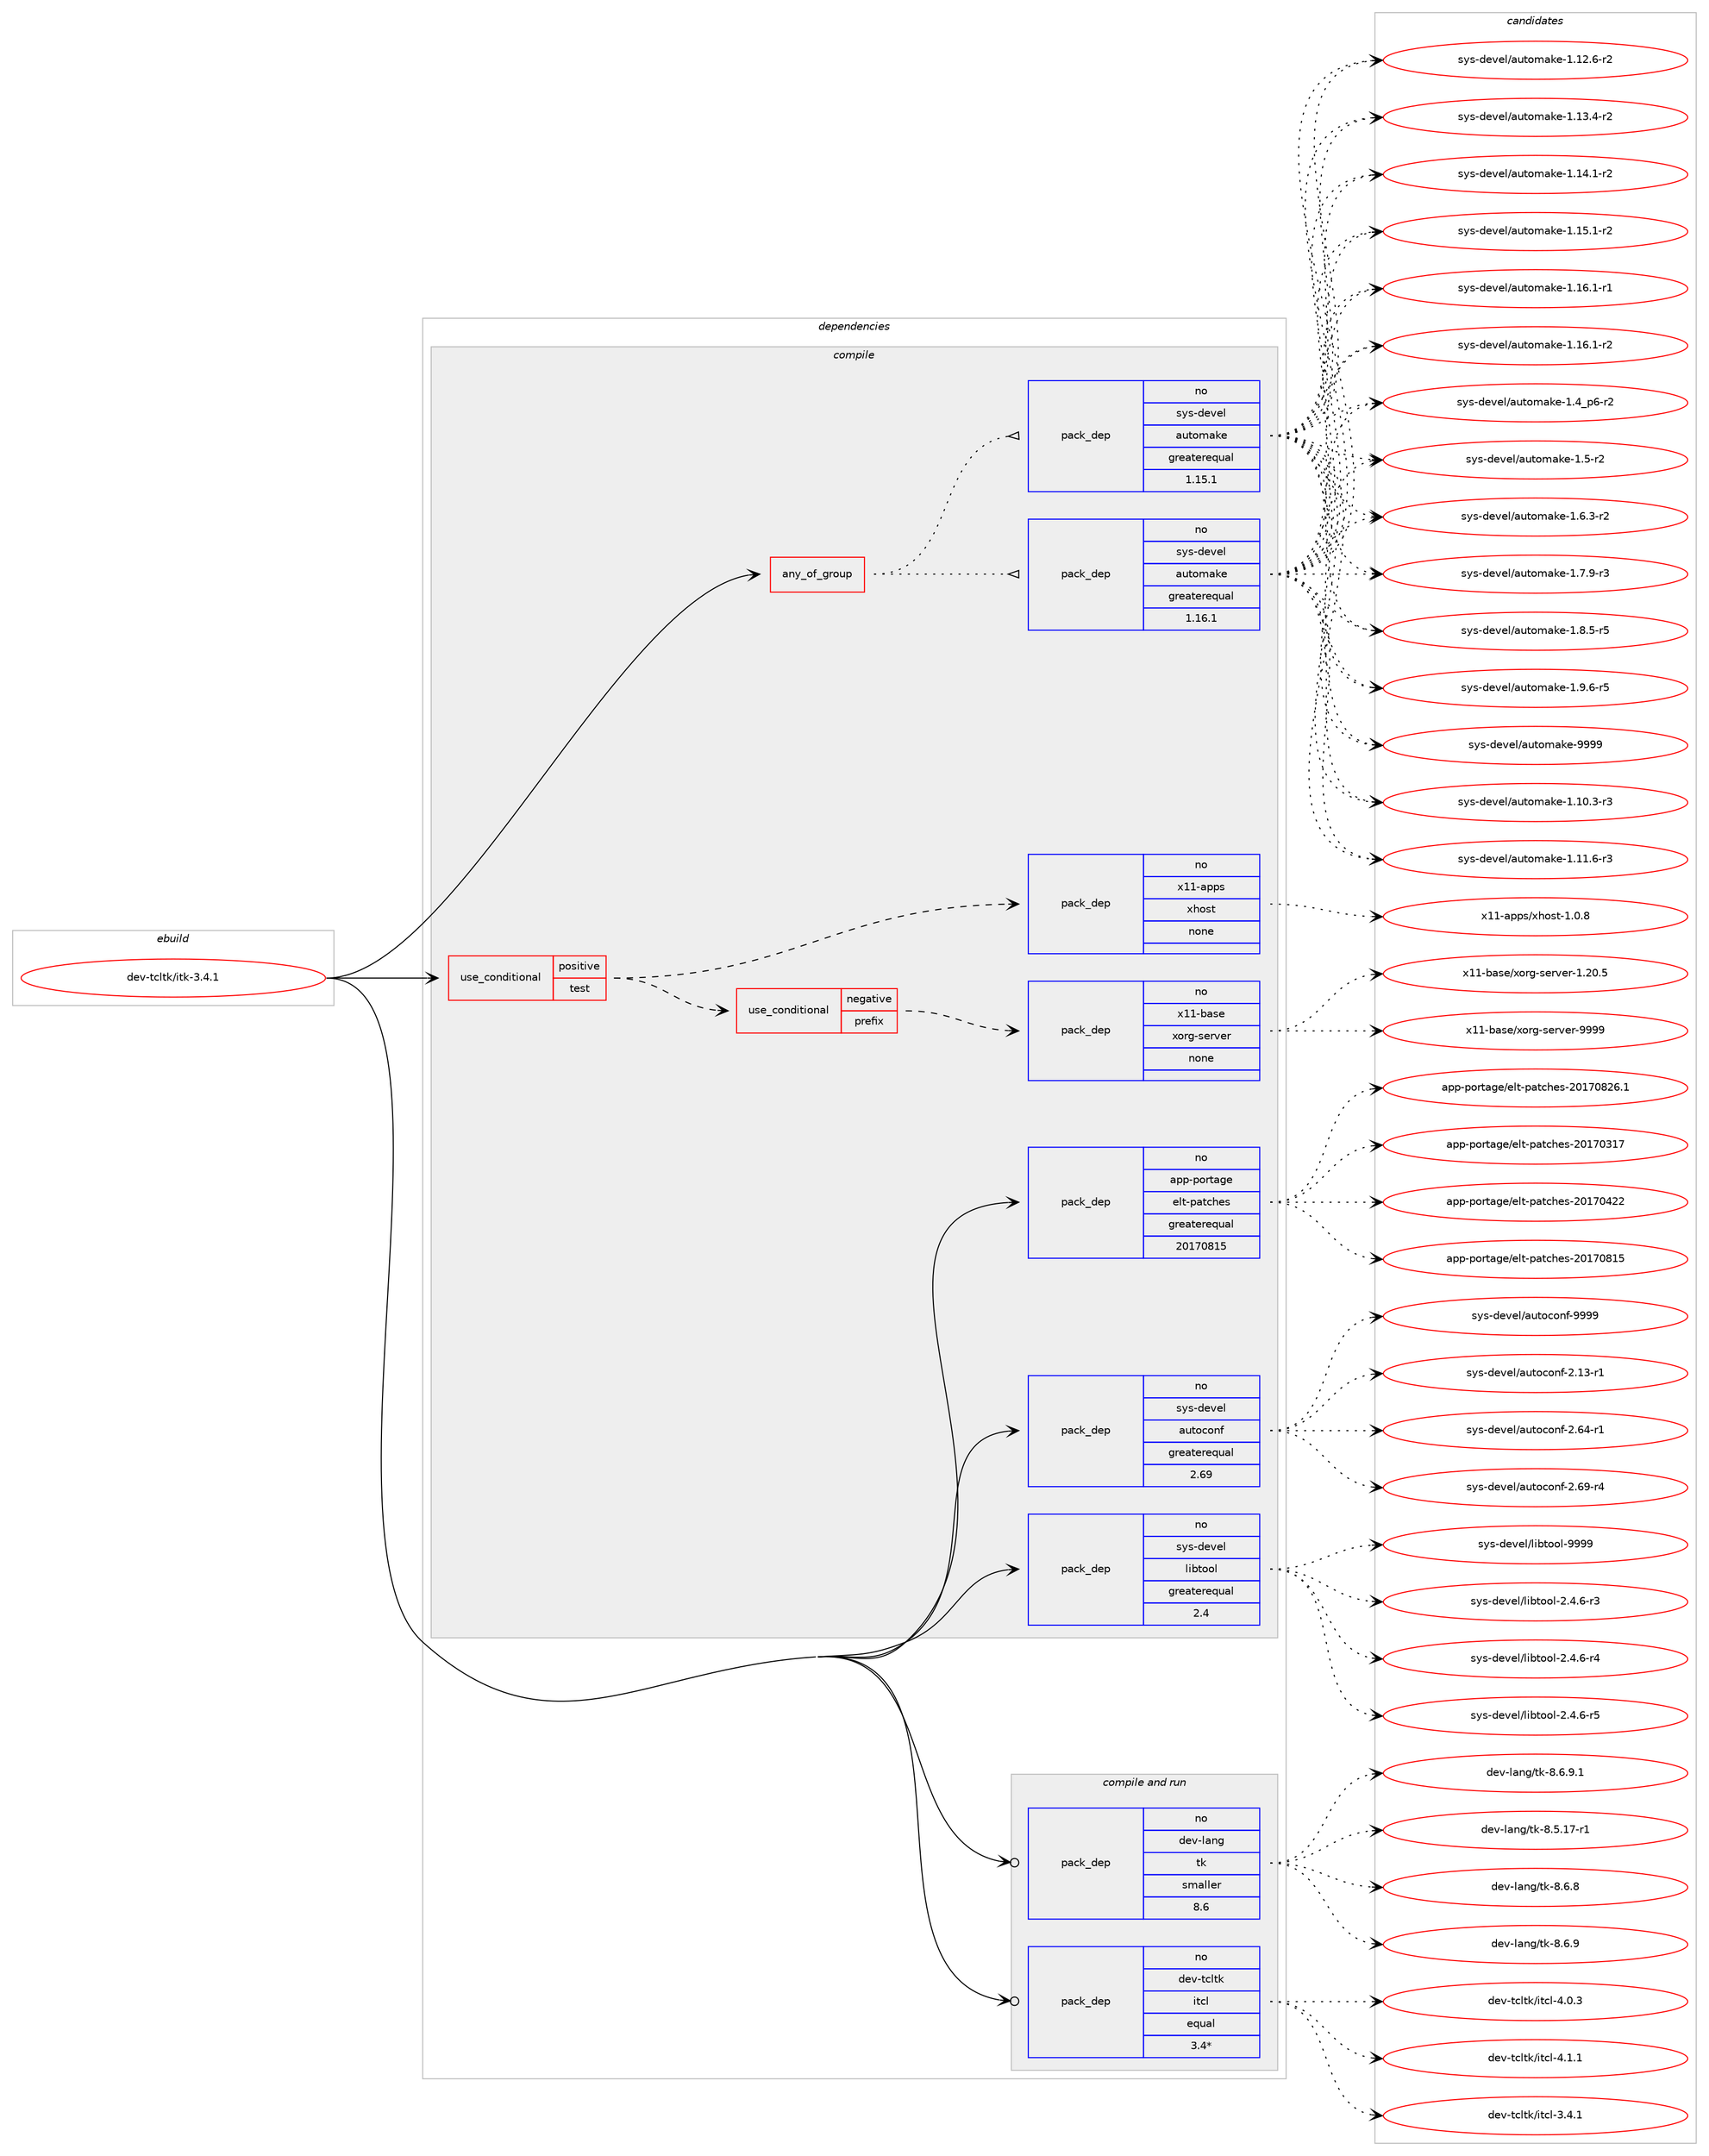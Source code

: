 digraph prolog {

# *************
# Graph options
# *************

newrank=true;
concentrate=true;
compound=true;
graph [rankdir=LR,fontname=Helvetica,fontsize=10,ranksep=1.5];#, ranksep=2.5, nodesep=0.2];
edge  [arrowhead=vee];
node  [fontname=Helvetica,fontsize=10];

# **********
# The ebuild
# **********

subgraph cluster_leftcol {
color=gray;
rank=same;
label=<<i>ebuild</i>>;
id [label="dev-tcltk/itk-3.4.1", color=red, width=4, href="../dev-tcltk/itk-3.4.1.svg"];
}

# ****************
# The dependencies
# ****************

subgraph cluster_midcol {
color=gray;
label=<<i>dependencies</i>>;
subgraph cluster_compile {
fillcolor="#eeeeee";
style=filled;
label=<<i>compile</i>>;
subgraph any11688 {
dependency723888 [label=<<TABLE BORDER="0" CELLBORDER="1" CELLSPACING="0" CELLPADDING="4"><TR><TD CELLPADDING="10">any_of_group</TD></TR></TABLE>>, shape=none, color=red];subgraph pack530179 {
dependency723889 [label=<<TABLE BORDER="0" CELLBORDER="1" CELLSPACING="0" CELLPADDING="4" WIDTH="220"><TR><TD ROWSPAN="6" CELLPADDING="30">pack_dep</TD></TR><TR><TD WIDTH="110">no</TD></TR><TR><TD>sys-devel</TD></TR><TR><TD>automake</TD></TR><TR><TD>greaterequal</TD></TR><TR><TD>1.16.1</TD></TR></TABLE>>, shape=none, color=blue];
}
dependency723888:e -> dependency723889:w [weight=20,style="dotted",arrowhead="oinv"];
subgraph pack530180 {
dependency723890 [label=<<TABLE BORDER="0" CELLBORDER="1" CELLSPACING="0" CELLPADDING="4" WIDTH="220"><TR><TD ROWSPAN="6" CELLPADDING="30">pack_dep</TD></TR><TR><TD WIDTH="110">no</TD></TR><TR><TD>sys-devel</TD></TR><TR><TD>automake</TD></TR><TR><TD>greaterequal</TD></TR><TR><TD>1.15.1</TD></TR></TABLE>>, shape=none, color=blue];
}
dependency723888:e -> dependency723890:w [weight=20,style="dotted",arrowhead="oinv"];
}
id:e -> dependency723888:w [weight=20,style="solid",arrowhead="vee"];
subgraph cond181643 {
dependency723891 [label=<<TABLE BORDER="0" CELLBORDER="1" CELLSPACING="0" CELLPADDING="4"><TR><TD ROWSPAN="3" CELLPADDING="10">use_conditional</TD></TR><TR><TD>positive</TD></TR><TR><TD>test</TD></TR></TABLE>>, shape=none, color=red];
subgraph cond181644 {
dependency723892 [label=<<TABLE BORDER="0" CELLBORDER="1" CELLSPACING="0" CELLPADDING="4"><TR><TD ROWSPAN="3" CELLPADDING="10">use_conditional</TD></TR><TR><TD>negative</TD></TR><TR><TD>prefix</TD></TR></TABLE>>, shape=none, color=red];
subgraph pack530181 {
dependency723893 [label=<<TABLE BORDER="0" CELLBORDER="1" CELLSPACING="0" CELLPADDING="4" WIDTH="220"><TR><TD ROWSPAN="6" CELLPADDING="30">pack_dep</TD></TR><TR><TD WIDTH="110">no</TD></TR><TR><TD>x11-base</TD></TR><TR><TD>xorg-server</TD></TR><TR><TD>none</TD></TR><TR><TD></TD></TR></TABLE>>, shape=none, color=blue];
}
dependency723892:e -> dependency723893:w [weight=20,style="dashed",arrowhead="vee"];
}
dependency723891:e -> dependency723892:w [weight=20,style="dashed",arrowhead="vee"];
subgraph pack530182 {
dependency723894 [label=<<TABLE BORDER="0" CELLBORDER="1" CELLSPACING="0" CELLPADDING="4" WIDTH="220"><TR><TD ROWSPAN="6" CELLPADDING="30">pack_dep</TD></TR><TR><TD WIDTH="110">no</TD></TR><TR><TD>x11-apps</TD></TR><TR><TD>xhost</TD></TR><TR><TD>none</TD></TR><TR><TD></TD></TR></TABLE>>, shape=none, color=blue];
}
dependency723891:e -> dependency723894:w [weight=20,style="dashed",arrowhead="vee"];
}
id:e -> dependency723891:w [weight=20,style="solid",arrowhead="vee"];
subgraph pack530183 {
dependency723895 [label=<<TABLE BORDER="0" CELLBORDER="1" CELLSPACING="0" CELLPADDING="4" WIDTH="220"><TR><TD ROWSPAN="6" CELLPADDING="30">pack_dep</TD></TR><TR><TD WIDTH="110">no</TD></TR><TR><TD>app-portage</TD></TR><TR><TD>elt-patches</TD></TR><TR><TD>greaterequal</TD></TR><TR><TD>20170815</TD></TR></TABLE>>, shape=none, color=blue];
}
id:e -> dependency723895:w [weight=20,style="solid",arrowhead="vee"];
subgraph pack530184 {
dependency723896 [label=<<TABLE BORDER="0" CELLBORDER="1" CELLSPACING="0" CELLPADDING="4" WIDTH="220"><TR><TD ROWSPAN="6" CELLPADDING="30">pack_dep</TD></TR><TR><TD WIDTH="110">no</TD></TR><TR><TD>sys-devel</TD></TR><TR><TD>autoconf</TD></TR><TR><TD>greaterequal</TD></TR><TR><TD>2.69</TD></TR></TABLE>>, shape=none, color=blue];
}
id:e -> dependency723896:w [weight=20,style="solid",arrowhead="vee"];
subgraph pack530185 {
dependency723897 [label=<<TABLE BORDER="0" CELLBORDER="1" CELLSPACING="0" CELLPADDING="4" WIDTH="220"><TR><TD ROWSPAN="6" CELLPADDING="30">pack_dep</TD></TR><TR><TD WIDTH="110">no</TD></TR><TR><TD>sys-devel</TD></TR><TR><TD>libtool</TD></TR><TR><TD>greaterequal</TD></TR><TR><TD>2.4</TD></TR></TABLE>>, shape=none, color=blue];
}
id:e -> dependency723897:w [weight=20,style="solid",arrowhead="vee"];
}
subgraph cluster_compileandrun {
fillcolor="#eeeeee";
style=filled;
label=<<i>compile and run</i>>;
subgraph pack530186 {
dependency723898 [label=<<TABLE BORDER="0" CELLBORDER="1" CELLSPACING="0" CELLPADDING="4" WIDTH="220"><TR><TD ROWSPAN="6" CELLPADDING="30">pack_dep</TD></TR><TR><TD WIDTH="110">no</TD></TR><TR><TD>dev-lang</TD></TR><TR><TD>tk</TD></TR><TR><TD>smaller</TD></TR><TR><TD>8.6</TD></TR></TABLE>>, shape=none, color=blue];
}
id:e -> dependency723898:w [weight=20,style="solid",arrowhead="odotvee"];
subgraph pack530187 {
dependency723899 [label=<<TABLE BORDER="0" CELLBORDER="1" CELLSPACING="0" CELLPADDING="4" WIDTH="220"><TR><TD ROWSPAN="6" CELLPADDING="30">pack_dep</TD></TR><TR><TD WIDTH="110">no</TD></TR><TR><TD>dev-tcltk</TD></TR><TR><TD>itcl</TD></TR><TR><TD>equal</TD></TR><TR><TD>3.4*</TD></TR></TABLE>>, shape=none, color=blue];
}
id:e -> dependency723899:w [weight=20,style="solid",arrowhead="odotvee"];
}
subgraph cluster_run {
fillcolor="#eeeeee";
style=filled;
label=<<i>run</i>>;
}
}

# **************
# The candidates
# **************

subgraph cluster_choices {
rank=same;
color=gray;
label=<<i>candidates</i>>;

subgraph choice530179 {
color=black;
nodesep=1;
choice11512111545100101118101108479711711611110997107101454946494846514511451 [label="sys-devel/automake-1.10.3-r3", color=red, width=4,href="../sys-devel/automake-1.10.3-r3.svg"];
choice11512111545100101118101108479711711611110997107101454946494946544511451 [label="sys-devel/automake-1.11.6-r3", color=red, width=4,href="../sys-devel/automake-1.11.6-r3.svg"];
choice11512111545100101118101108479711711611110997107101454946495046544511450 [label="sys-devel/automake-1.12.6-r2", color=red, width=4,href="../sys-devel/automake-1.12.6-r2.svg"];
choice11512111545100101118101108479711711611110997107101454946495146524511450 [label="sys-devel/automake-1.13.4-r2", color=red, width=4,href="../sys-devel/automake-1.13.4-r2.svg"];
choice11512111545100101118101108479711711611110997107101454946495246494511450 [label="sys-devel/automake-1.14.1-r2", color=red, width=4,href="../sys-devel/automake-1.14.1-r2.svg"];
choice11512111545100101118101108479711711611110997107101454946495346494511450 [label="sys-devel/automake-1.15.1-r2", color=red, width=4,href="../sys-devel/automake-1.15.1-r2.svg"];
choice11512111545100101118101108479711711611110997107101454946495446494511449 [label="sys-devel/automake-1.16.1-r1", color=red, width=4,href="../sys-devel/automake-1.16.1-r1.svg"];
choice11512111545100101118101108479711711611110997107101454946495446494511450 [label="sys-devel/automake-1.16.1-r2", color=red, width=4,href="../sys-devel/automake-1.16.1-r2.svg"];
choice115121115451001011181011084797117116111109971071014549465295112544511450 [label="sys-devel/automake-1.4_p6-r2", color=red, width=4,href="../sys-devel/automake-1.4_p6-r2.svg"];
choice11512111545100101118101108479711711611110997107101454946534511450 [label="sys-devel/automake-1.5-r2", color=red, width=4,href="../sys-devel/automake-1.5-r2.svg"];
choice115121115451001011181011084797117116111109971071014549465446514511450 [label="sys-devel/automake-1.6.3-r2", color=red, width=4,href="../sys-devel/automake-1.6.3-r2.svg"];
choice115121115451001011181011084797117116111109971071014549465546574511451 [label="sys-devel/automake-1.7.9-r3", color=red, width=4,href="../sys-devel/automake-1.7.9-r3.svg"];
choice115121115451001011181011084797117116111109971071014549465646534511453 [label="sys-devel/automake-1.8.5-r5", color=red, width=4,href="../sys-devel/automake-1.8.5-r5.svg"];
choice115121115451001011181011084797117116111109971071014549465746544511453 [label="sys-devel/automake-1.9.6-r5", color=red, width=4,href="../sys-devel/automake-1.9.6-r5.svg"];
choice115121115451001011181011084797117116111109971071014557575757 [label="sys-devel/automake-9999", color=red, width=4,href="../sys-devel/automake-9999.svg"];
dependency723889:e -> choice11512111545100101118101108479711711611110997107101454946494846514511451:w [style=dotted,weight="100"];
dependency723889:e -> choice11512111545100101118101108479711711611110997107101454946494946544511451:w [style=dotted,weight="100"];
dependency723889:e -> choice11512111545100101118101108479711711611110997107101454946495046544511450:w [style=dotted,weight="100"];
dependency723889:e -> choice11512111545100101118101108479711711611110997107101454946495146524511450:w [style=dotted,weight="100"];
dependency723889:e -> choice11512111545100101118101108479711711611110997107101454946495246494511450:w [style=dotted,weight="100"];
dependency723889:e -> choice11512111545100101118101108479711711611110997107101454946495346494511450:w [style=dotted,weight="100"];
dependency723889:e -> choice11512111545100101118101108479711711611110997107101454946495446494511449:w [style=dotted,weight="100"];
dependency723889:e -> choice11512111545100101118101108479711711611110997107101454946495446494511450:w [style=dotted,weight="100"];
dependency723889:e -> choice115121115451001011181011084797117116111109971071014549465295112544511450:w [style=dotted,weight="100"];
dependency723889:e -> choice11512111545100101118101108479711711611110997107101454946534511450:w [style=dotted,weight="100"];
dependency723889:e -> choice115121115451001011181011084797117116111109971071014549465446514511450:w [style=dotted,weight="100"];
dependency723889:e -> choice115121115451001011181011084797117116111109971071014549465546574511451:w [style=dotted,weight="100"];
dependency723889:e -> choice115121115451001011181011084797117116111109971071014549465646534511453:w [style=dotted,weight="100"];
dependency723889:e -> choice115121115451001011181011084797117116111109971071014549465746544511453:w [style=dotted,weight="100"];
dependency723889:e -> choice115121115451001011181011084797117116111109971071014557575757:w [style=dotted,weight="100"];
}
subgraph choice530180 {
color=black;
nodesep=1;
choice11512111545100101118101108479711711611110997107101454946494846514511451 [label="sys-devel/automake-1.10.3-r3", color=red, width=4,href="../sys-devel/automake-1.10.3-r3.svg"];
choice11512111545100101118101108479711711611110997107101454946494946544511451 [label="sys-devel/automake-1.11.6-r3", color=red, width=4,href="../sys-devel/automake-1.11.6-r3.svg"];
choice11512111545100101118101108479711711611110997107101454946495046544511450 [label="sys-devel/automake-1.12.6-r2", color=red, width=4,href="../sys-devel/automake-1.12.6-r2.svg"];
choice11512111545100101118101108479711711611110997107101454946495146524511450 [label="sys-devel/automake-1.13.4-r2", color=red, width=4,href="../sys-devel/automake-1.13.4-r2.svg"];
choice11512111545100101118101108479711711611110997107101454946495246494511450 [label="sys-devel/automake-1.14.1-r2", color=red, width=4,href="../sys-devel/automake-1.14.1-r2.svg"];
choice11512111545100101118101108479711711611110997107101454946495346494511450 [label="sys-devel/automake-1.15.1-r2", color=red, width=4,href="../sys-devel/automake-1.15.1-r2.svg"];
choice11512111545100101118101108479711711611110997107101454946495446494511449 [label="sys-devel/automake-1.16.1-r1", color=red, width=4,href="../sys-devel/automake-1.16.1-r1.svg"];
choice11512111545100101118101108479711711611110997107101454946495446494511450 [label="sys-devel/automake-1.16.1-r2", color=red, width=4,href="../sys-devel/automake-1.16.1-r2.svg"];
choice115121115451001011181011084797117116111109971071014549465295112544511450 [label="sys-devel/automake-1.4_p6-r2", color=red, width=4,href="../sys-devel/automake-1.4_p6-r2.svg"];
choice11512111545100101118101108479711711611110997107101454946534511450 [label="sys-devel/automake-1.5-r2", color=red, width=4,href="../sys-devel/automake-1.5-r2.svg"];
choice115121115451001011181011084797117116111109971071014549465446514511450 [label="sys-devel/automake-1.6.3-r2", color=red, width=4,href="../sys-devel/automake-1.6.3-r2.svg"];
choice115121115451001011181011084797117116111109971071014549465546574511451 [label="sys-devel/automake-1.7.9-r3", color=red, width=4,href="../sys-devel/automake-1.7.9-r3.svg"];
choice115121115451001011181011084797117116111109971071014549465646534511453 [label="sys-devel/automake-1.8.5-r5", color=red, width=4,href="../sys-devel/automake-1.8.5-r5.svg"];
choice115121115451001011181011084797117116111109971071014549465746544511453 [label="sys-devel/automake-1.9.6-r5", color=red, width=4,href="../sys-devel/automake-1.9.6-r5.svg"];
choice115121115451001011181011084797117116111109971071014557575757 [label="sys-devel/automake-9999", color=red, width=4,href="../sys-devel/automake-9999.svg"];
dependency723890:e -> choice11512111545100101118101108479711711611110997107101454946494846514511451:w [style=dotted,weight="100"];
dependency723890:e -> choice11512111545100101118101108479711711611110997107101454946494946544511451:w [style=dotted,weight="100"];
dependency723890:e -> choice11512111545100101118101108479711711611110997107101454946495046544511450:w [style=dotted,weight="100"];
dependency723890:e -> choice11512111545100101118101108479711711611110997107101454946495146524511450:w [style=dotted,weight="100"];
dependency723890:e -> choice11512111545100101118101108479711711611110997107101454946495246494511450:w [style=dotted,weight="100"];
dependency723890:e -> choice11512111545100101118101108479711711611110997107101454946495346494511450:w [style=dotted,weight="100"];
dependency723890:e -> choice11512111545100101118101108479711711611110997107101454946495446494511449:w [style=dotted,weight="100"];
dependency723890:e -> choice11512111545100101118101108479711711611110997107101454946495446494511450:w [style=dotted,weight="100"];
dependency723890:e -> choice115121115451001011181011084797117116111109971071014549465295112544511450:w [style=dotted,weight="100"];
dependency723890:e -> choice11512111545100101118101108479711711611110997107101454946534511450:w [style=dotted,weight="100"];
dependency723890:e -> choice115121115451001011181011084797117116111109971071014549465446514511450:w [style=dotted,weight="100"];
dependency723890:e -> choice115121115451001011181011084797117116111109971071014549465546574511451:w [style=dotted,weight="100"];
dependency723890:e -> choice115121115451001011181011084797117116111109971071014549465646534511453:w [style=dotted,weight="100"];
dependency723890:e -> choice115121115451001011181011084797117116111109971071014549465746544511453:w [style=dotted,weight="100"];
dependency723890:e -> choice115121115451001011181011084797117116111109971071014557575757:w [style=dotted,weight="100"];
}
subgraph choice530181 {
color=black;
nodesep=1;
choice1204949459897115101471201111141034511510111411810111445494650484653 [label="x11-base/xorg-server-1.20.5", color=red, width=4,href="../x11-base/xorg-server-1.20.5.svg"];
choice120494945989711510147120111114103451151011141181011144557575757 [label="x11-base/xorg-server-9999", color=red, width=4,href="../x11-base/xorg-server-9999.svg"];
dependency723893:e -> choice1204949459897115101471201111141034511510111411810111445494650484653:w [style=dotted,weight="100"];
dependency723893:e -> choice120494945989711510147120111114103451151011141181011144557575757:w [style=dotted,weight="100"];
}
subgraph choice530182 {
color=black;
nodesep=1;
choice1204949459711211211547120104111115116454946484656 [label="x11-apps/xhost-1.0.8", color=red, width=4,href="../x11-apps/xhost-1.0.8.svg"];
dependency723894:e -> choice1204949459711211211547120104111115116454946484656:w [style=dotted,weight="100"];
}
subgraph choice530183 {
color=black;
nodesep=1;
choice97112112451121111141169710310147101108116451129711699104101115455048495548514955 [label="app-portage/elt-patches-20170317", color=red, width=4,href="../app-portage/elt-patches-20170317.svg"];
choice97112112451121111141169710310147101108116451129711699104101115455048495548525050 [label="app-portage/elt-patches-20170422", color=red, width=4,href="../app-portage/elt-patches-20170422.svg"];
choice97112112451121111141169710310147101108116451129711699104101115455048495548564953 [label="app-portage/elt-patches-20170815", color=red, width=4,href="../app-portage/elt-patches-20170815.svg"];
choice971121124511211111411697103101471011081164511297116991041011154550484955485650544649 [label="app-portage/elt-patches-20170826.1", color=red, width=4,href="../app-portage/elt-patches-20170826.1.svg"];
dependency723895:e -> choice97112112451121111141169710310147101108116451129711699104101115455048495548514955:w [style=dotted,weight="100"];
dependency723895:e -> choice97112112451121111141169710310147101108116451129711699104101115455048495548525050:w [style=dotted,weight="100"];
dependency723895:e -> choice97112112451121111141169710310147101108116451129711699104101115455048495548564953:w [style=dotted,weight="100"];
dependency723895:e -> choice971121124511211111411697103101471011081164511297116991041011154550484955485650544649:w [style=dotted,weight="100"];
}
subgraph choice530184 {
color=black;
nodesep=1;
choice1151211154510010111810110847971171161119911111010245504649514511449 [label="sys-devel/autoconf-2.13-r1", color=red, width=4,href="../sys-devel/autoconf-2.13-r1.svg"];
choice1151211154510010111810110847971171161119911111010245504654524511449 [label="sys-devel/autoconf-2.64-r1", color=red, width=4,href="../sys-devel/autoconf-2.64-r1.svg"];
choice1151211154510010111810110847971171161119911111010245504654574511452 [label="sys-devel/autoconf-2.69-r4", color=red, width=4,href="../sys-devel/autoconf-2.69-r4.svg"];
choice115121115451001011181011084797117116111991111101024557575757 [label="sys-devel/autoconf-9999", color=red, width=4,href="../sys-devel/autoconf-9999.svg"];
dependency723896:e -> choice1151211154510010111810110847971171161119911111010245504649514511449:w [style=dotted,weight="100"];
dependency723896:e -> choice1151211154510010111810110847971171161119911111010245504654524511449:w [style=dotted,weight="100"];
dependency723896:e -> choice1151211154510010111810110847971171161119911111010245504654574511452:w [style=dotted,weight="100"];
dependency723896:e -> choice115121115451001011181011084797117116111991111101024557575757:w [style=dotted,weight="100"];
}
subgraph choice530185 {
color=black;
nodesep=1;
choice1151211154510010111810110847108105981161111111084550465246544511451 [label="sys-devel/libtool-2.4.6-r3", color=red, width=4,href="../sys-devel/libtool-2.4.6-r3.svg"];
choice1151211154510010111810110847108105981161111111084550465246544511452 [label="sys-devel/libtool-2.4.6-r4", color=red, width=4,href="../sys-devel/libtool-2.4.6-r4.svg"];
choice1151211154510010111810110847108105981161111111084550465246544511453 [label="sys-devel/libtool-2.4.6-r5", color=red, width=4,href="../sys-devel/libtool-2.4.6-r5.svg"];
choice1151211154510010111810110847108105981161111111084557575757 [label="sys-devel/libtool-9999", color=red, width=4,href="../sys-devel/libtool-9999.svg"];
dependency723897:e -> choice1151211154510010111810110847108105981161111111084550465246544511451:w [style=dotted,weight="100"];
dependency723897:e -> choice1151211154510010111810110847108105981161111111084550465246544511452:w [style=dotted,weight="100"];
dependency723897:e -> choice1151211154510010111810110847108105981161111111084550465246544511453:w [style=dotted,weight="100"];
dependency723897:e -> choice1151211154510010111810110847108105981161111111084557575757:w [style=dotted,weight="100"];
}
subgraph choice530186 {
color=black;
nodesep=1;
choice100101118451089711010347116107455646534649554511449 [label="dev-lang/tk-8.5.17-r1", color=red, width=4,href="../dev-lang/tk-8.5.17-r1.svg"];
choice100101118451089711010347116107455646544656 [label="dev-lang/tk-8.6.8", color=red, width=4,href="../dev-lang/tk-8.6.8.svg"];
choice100101118451089711010347116107455646544657 [label="dev-lang/tk-8.6.9", color=red, width=4,href="../dev-lang/tk-8.6.9.svg"];
choice1001011184510897110103471161074556465446574649 [label="dev-lang/tk-8.6.9.1", color=red, width=4,href="../dev-lang/tk-8.6.9.1.svg"];
dependency723898:e -> choice100101118451089711010347116107455646534649554511449:w [style=dotted,weight="100"];
dependency723898:e -> choice100101118451089711010347116107455646544656:w [style=dotted,weight="100"];
dependency723898:e -> choice100101118451089711010347116107455646544657:w [style=dotted,weight="100"];
dependency723898:e -> choice1001011184510897110103471161074556465446574649:w [style=dotted,weight="100"];
}
subgraph choice530187 {
color=black;
nodesep=1;
choice10010111845116991081161074710511699108455146524649 [label="dev-tcltk/itcl-3.4.1", color=red, width=4,href="../dev-tcltk/itcl-3.4.1.svg"];
choice10010111845116991081161074710511699108455246484651 [label="dev-tcltk/itcl-4.0.3", color=red, width=4,href="../dev-tcltk/itcl-4.0.3.svg"];
choice10010111845116991081161074710511699108455246494649 [label="dev-tcltk/itcl-4.1.1", color=red, width=4,href="../dev-tcltk/itcl-4.1.1.svg"];
dependency723899:e -> choice10010111845116991081161074710511699108455146524649:w [style=dotted,weight="100"];
dependency723899:e -> choice10010111845116991081161074710511699108455246484651:w [style=dotted,weight="100"];
dependency723899:e -> choice10010111845116991081161074710511699108455246494649:w [style=dotted,weight="100"];
}
}

}

